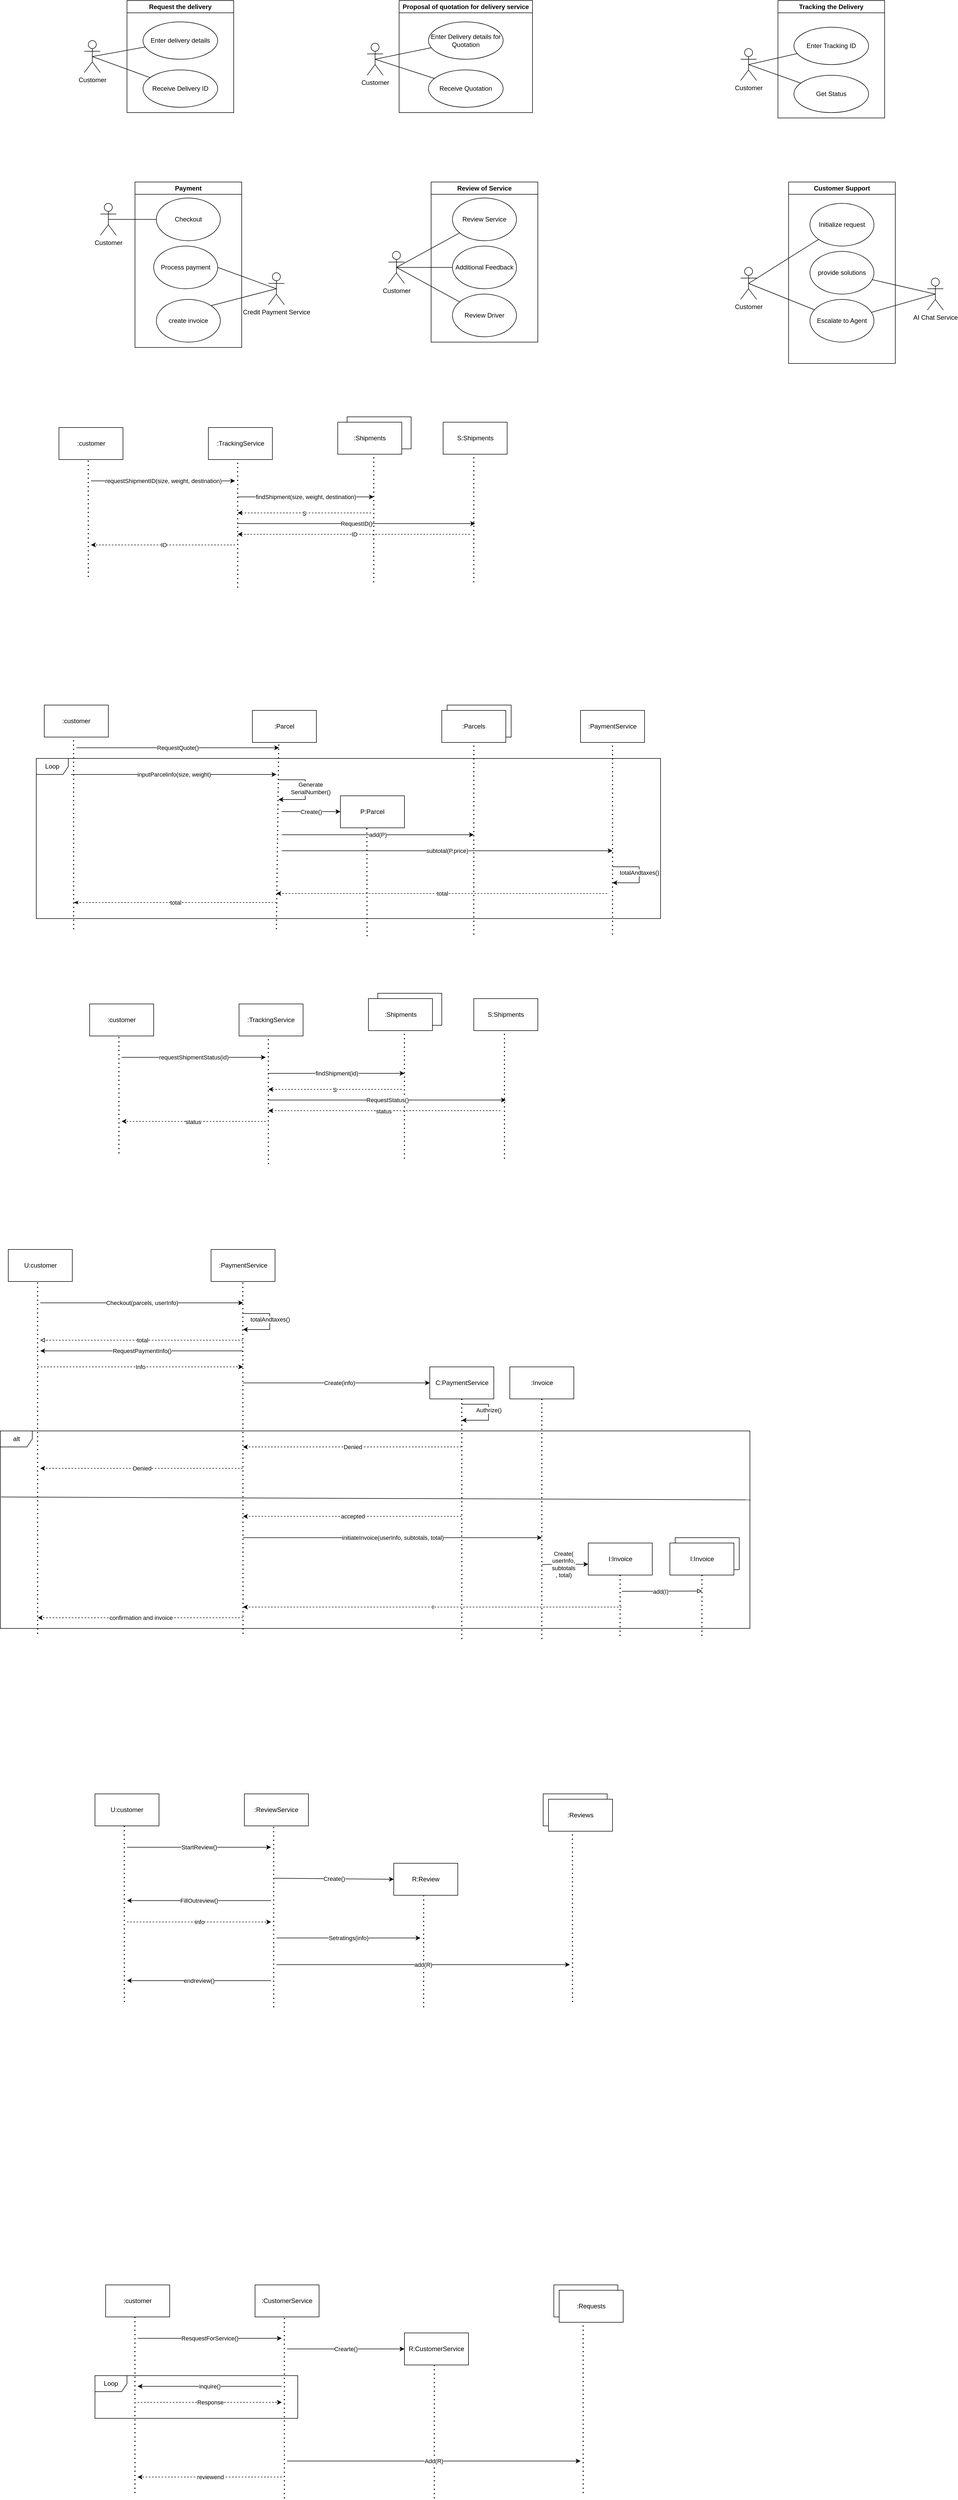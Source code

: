 <mxfile version="24.8.0">
  <diagram name="Page-1" id="E9uBEYS8e_-sD6PRWr0S">
    <mxGraphModel dx="1500" dy="746" grid="1" gridSize="10" guides="1" tooltips="1" connect="1" arrows="1" fold="1" page="0" pageScale="1" pageWidth="1400" pageHeight="1000" math="0" shadow="0">
      <root>
        <mxCell id="0" />
        <mxCell id="1" parent="0" />
        <mxCell id="RrWazH4yD2ocSMV3lxz0-13" value="Request the delivery" style="swimlane;whiteSpace=wrap;html=1;" parent="1" vertex="1">
          <mxGeometry x="240" y="120" width="200" height="210" as="geometry" />
        </mxCell>
        <mxCell id="RrWazH4yD2ocSMV3lxz0-6" value="Enter delivery details" style="ellipse;whiteSpace=wrap;html=1;" parent="RrWazH4yD2ocSMV3lxz0-13" vertex="1">
          <mxGeometry x="30" y="40" width="140" height="70" as="geometry" />
        </mxCell>
        <mxCell id="RrWazH4yD2ocSMV3lxz0-7" value="Receive Delivery ID" style="ellipse;whiteSpace=wrap;html=1;" parent="RrWazH4yD2ocSMV3lxz0-13" vertex="1">
          <mxGeometry x="30" y="130" width="140" height="70" as="geometry" />
        </mxCell>
        <mxCell id="tm-aANwUoJgB9_Mllnvm-1" style="rounded=0;orthogonalLoop=1;jettySize=auto;html=1;exitX=0.5;exitY=0.5;exitDx=0;exitDy=0;exitPerimeter=0;endArrow=none;endFill=0;" parent="1" source="RrWazH4yD2ocSMV3lxz0-14" target="RrWazH4yD2ocSMV3lxz0-6" edge="1">
          <mxGeometry relative="1" as="geometry" />
        </mxCell>
        <mxCell id="tm-aANwUoJgB9_Mllnvm-2" style="rounded=0;orthogonalLoop=1;jettySize=auto;html=1;exitX=0.5;exitY=0.5;exitDx=0;exitDy=0;exitPerimeter=0;endArrow=none;endFill=0;" parent="1" source="RrWazH4yD2ocSMV3lxz0-14" target="RrWazH4yD2ocSMV3lxz0-7" edge="1">
          <mxGeometry relative="1" as="geometry" />
        </mxCell>
        <mxCell id="RrWazH4yD2ocSMV3lxz0-14" value="Customer" style="shape=umlActor;verticalLabelPosition=bottom;verticalAlign=top;html=1;outlineConnect=0;" parent="1" vertex="1">
          <mxGeometry x="160" y="195" width="30" height="60" as="geometry" />
        </mxCell>
        <mxCell id="ajyNIhzUGbpYRZz88VfT-1" value="Proposal of quotation for delivery service" style="swimlane;whiteSpace=wrap;html=1;" parent="1" vertex="1">
          <mxGeometry x="750" y="120" width="250" height="210" as="geometry" />
        </mxCell>
        <mxCell id="ajyNIhzUGbpYRZz88VfT-2" value="Enter Delivery details for Quotation" style="ellipse;whiteSpace=wrap;html=1;" parent="ajyNIhzUGbpYRZz88VfT-1" vertex="1">
          <mxGeometry x="55" y="40" width="140" height="70" as="geometry" />
        </mxCell>
        <mxCell id="ajyNIhzUGbpYRZz88VfT-3" value="Receive Quotation" style="ellipse;whiteSpace=wrap;html=1;" parent="ajyNIhzUGbpYRZz88VfT-1" vertex="1">
          <mxGeometry x="55" y="130" width="140" height="70" as="geometry" />
        </mxCell>
        <mxCell id="tm-aANwUoJgB9_Mllnvm-3" style="edgeStyle=none;rounded=0;orthogonalLoop=1;jettySize=auto;html=1;exitX=0.5;exitY=0.5;exitDx=0;exitDy=0;exitPerimeter=0;endArrow=none;endFill=0;" parent="1" source="ajyNIhzUGbpYRZz88VfT-5" target="ajyNIhzUGbpYRZz88VfT-2" edge="1">
          <mxGeometry relative="1" as="geometry" />
        </mxCell>
        <mxCell id="tm-aANwUoJgB9_Mllnvm-4" style="edgeStyle=none;rounded=0;orthogonalLoop=1;jettySize=auto;html=1;exitX=0.5;exitY=0.5;exitDx=0;exitDy=0;exitPerimeter=0;endArrow=none;endFill=0;" parent="1" source="ajyNIhzUGbpYRZz88VfT-5" target="ajyNIhzUGbpYRZz88VfT-3" edge="1">
          <mxGeometry relative="1" as="geometry" />
        </mxCell>
        <mxCell id="ajyNIhzUGbpYRZz88VfT-5" value="Customer" style="shape=umlActor;verticalLabelPosition=bottom;verticalAlign=top;html=1;outlineConnect=0;" parent="1" vertex="1">
          <mxGeometry x="690" y="200" width="30" height="60" as="geometry" />
        </mxCell>
        <mxCell id="ajyNIhzUGbpYRZz88VfT-19" value="Tracking the Delivery" style="swimlane;whiteSpace=wrap;html=1;" parent="1" vertex="1">
          <mxGeometry x="1460" y="120" width="200" height="220" as="geometry" />
        </mxCell>
        <mxCell id="ajyNIhzUGbpYRZz88VfT-20" value="Enter Tracking ID" style="ellipse;whiteSpace=wrap;html=1;" parent="ajyNIhzUGbpYRZz88VfT-19" vertex="1">
          <mxGeometry x="30" y="50" width="140" height="70" as="geometry" />
        </mxCell>
        <mxCell id="ajyNIhzUGbpYRZz88VfT-21" value="Get Status" style="ellipse;whiteSpace=wrap;html=1;" parent="ajyNIhzUGbpYRZz88VfT-19" vertex="1">
          <mxGeometry x="30" y="140" width="140" height="70" as="geometry" />
        </mxCell>
        <mxCell id="tm-aANwUoJgB9_Mllnvm-5" style="edgeStyle=none;rounded=0;orthogonalLoop=1;jettySize=auto;html=1;exitX=0.5;exitY=0.5;exitDx=0;exitDy=0;exitPerimeter=0;endArrow=none;endFill=0;" parent="1" source="ajyNIhzUGbpYRZz88VfT-25" target="ajyNIhzUGbpYRZz88VfT-20" edge="1">
          <mxGeometry relative="1" as="geometry" />
        </mxCell>
        <mxCell id="tm-aANwUoJgB9_Mllnvm-6" style="edgeStyle=none;rounded=0;orthogonalLoop=1;jettySize=auto;html=1;exitX=0.5;exitY=0.5;exitDx=0;exitDy=0;exitPerimeter=0;endArrow=none;endFill=0;" parent="1" source="ajyNIhzUGbpYRZz88VfT-25" target="ajyNIhzUGbpYRZz88VfT-21" edge="1">
          <mxGeometry relative="1" as="geometry" />
        </mxCell>
        <mxCell id="ajyNIhzUGbpYRZz88VfT-25" value="Customer" style="shape=umlActor;verticalLabelPosition=bottom;verticalAlign=top;html=1;outlineConnect=0;" parent="1" vertex="1">
          <mxGeometry x="1390" y="210" width="30" height="60" as="geometry" />
        </mxCell>
        <mxCell id="fZCNqDVNTXnF4iTmZyPd-1" style="rounded=0;orthogonalLoop=1;jettySize=auto;html=1;exitX=0.5;exitY=0.5;exitDx=0;exitDy=0;exitPerimeter=0;endArrow=none;endFill=0;" parent="1" source="fZCNqDVNTXnF4iTmZyPd-4" target="fZCNqDVNTXnF4iTmZyPd-5" edge="1">
          <mxGeometry relative="1" as="geometry" />
        </mxCell>
        <mxCell id="fZCNqDVNTXnF4iTmZyPd-2" style="edgeStyle=none;rounded=0;orthogonalLoop=1;jettySize=auto;html=1;exitX=0.5;exitY=0.5;exitDx=0;exitDy=0;exitPerimeter=0;endArrow=none;endFill=0;entryX=1;entryY=0;entryDx=0;entryDy=0;" parent="1" source="fZCNqDVNTXnF4iTmZyPd-8" target="fZCNqDVNTXnF4iTmZyPd-6" edge="1">
          <mxGeometry relative="1" as="geometry" />
        </mxCell>
        <mxCell id="fZCNqDVNTXnF4iTmZyPd-3" style="edgeStyle=none;rounded=0;orthogonalLoop=1;jettySize=auto;html=1;exitX=0.5;exitY=0.5;exitDx=0;exitDy=0;exitPerimeter=0;endArrow=none;endFill=0;entryX=1;entryY=0.5;entryDx=0;entryDy=0;" parent="1" source="fZCNqDVNTXnF4iTmZyPd-8" target="fZCNqDVNTXnF4iTmZyPd-9" edge="1">
          <mxGeometry relative="1" as="geometry" />
        </mxCell>
        <mxCell id="fZCNqDVNTXnF4iTmZyPd-4" value="Customer" style="shape=umlActor;verticalLabelPosition=bottom;verticalAlign=top;html=1;" parent="1" vertex="1">
          <mxGeometry x="190" y="500" width="30" height="60" as="geometry" />
        </mxCell>
        <mxCell id="fZCNqDVNTXnF4iTmZyPd-6" value="create invoice" style="ellipse;whiteSpace=wrap;html=1;" parent="1" vertex="1">
          <mxGeometry x="295" y="680" width="120" height="80" as="geometry" />
        </mxCell>
        <mxCell id="fZCNqDVNTXnF4iTmZyPd-8" value="Credit Payment Service" style="shape=umlActor;verticalLabelPosition=bottom;verticalAlign=top;html=1;" parent="1" vertex="1">
          <mxGeometry x="505" y="630" width="30" height="60" as="geometry" />
        </mxCell>
        <mxCell id="fZCNqDVNTXnF4iTmZyPd-10" value="Payment" style="swimlane;whiteSpace=wrap;html=1;" parent="1" vertex="1">
          <mxGeometry x="255" y="460" width="200" height="310" as="geometry" />
        </mxCell>
        <mxCell id="fZCNqDVNTXnF4iTmZyPd-5" value="Checkout" style="ellipse;whiteSpace=wrap;html=1;" parent="fZCNqDVNTXnF4iTmZyPd-10" vertex="1">
          <mxGeometry x="40" y="30" width="120" height="80" as="geometry" />
        </mxCell>
        <mxCell id="fZCNqDVNTXnF4iTmZyPd-9" value="Process payment" style="ellipse;whiteSpace=wrap;html=1;" parent="fZCNqDVNTXnF4iTmZyPd-10" vertex="1">
          <mxGeometry x="35" y="120" width="120" height="80" as="geometry" />
        </mxCell>
        <mxCell id="fZCNqDVNTXnF4iTmZyPd-11" style="edgeStyle=none;rounded=0;orthogonalLoop=1;jettySize=auto;html=1;exitX=0.5;exitY=0.5;exitDx=0;exitDy=0;exitPerimeter=0;endArrow=none;endFill=0;" parent="1" source="fZCNqDVNTXnF4iTmZyPd-15" target="fZCNqDVNTXnF4iTmZyPd-16" edge="1">
          <mxGeometry relative="1" as="geometry" />
        </mxCell>
        <mxCell id="fZCNqDVNTXnF4iTmZyPd-12" style="edgeStyle=none;rounded=0;orthogonalLoop=1;jettySize=auto;html=1;exitX=0.5;exitY=0.5;exitDx=0;exitDy=0;exitPerimeter=0;endArrow=none;endFill=0;" parent="1" source="fZCNqDVNTXnF4iTmZyPd-15" target="fZCNqDVNTXnF4iTmZyPd-17" edge="1">
          <mxGeometry relative="1" as="geometry" />
        </mxCell>
        <mxCell id="fZCNqDVNTXnF4iTmZyPd-13" style="edgeStyle=none;rounded=0;orthogonalLoop=1;jettySize=auto;html=1;exitX=0.5;exitY=0.5;exitDx=0;exitDy=0;exitPerimeter=0;endArrow=none;endFill=0;" parent="1" source="fZCNqDVNTXnF4iTmZyPd-15" target="fZCNqDVNTXnF4iTmZyPd-18" edge="1">
          <mxGeometry relative="1" as="geometry" />
        </mxCell>
        <mxCell id="fZCNqDVNTXnF4iTmZyPd-15" value="Customer" style="shape=umlActor;verticalLabelPosition=bottom;verticalAlign=top;html=1;" parent="1" vertex="1">
          <mxGeometry x="730" y="590" width="30" height="60" as="geometry" />
        </mxCell>
        <mxCell id="fZCNqDVNTXnF4iTmZyPd-16" value="Review Service" style="ellipse;whiteSpace=wrap;html=1;" parent="1" vertex="1">
          <mxGeometry x="850" y="490" width="120" height="80" as="geometry" />
        </mxCell>
        <mxCell id="fZCNqDVNTXnF4iTmZyPd-17" value="Additional Feedback" style="ellipse;whiteSpace=wrap;html=1;" parent="1" vertex="1">
          <mxGeometry x="850" y="580" width="120" height="80" as="geometry" />
        </mxCell>
        <mxCell id="fZCNqDVNTXnF4iTmZyPd-18" value="Review Driver" style="ellipse;whiteSpace=wrap;html=1;" parent="1" vertex="1">
          <mxGeometry x="850" y="670" width="120" height="80" as="geometry" />
        </mxCell>
        <mxCell id="fZCNqDVNTXnF4iTmZyPd-20" value="Review of Service" style="swimlane;whiteSpace=wrap;html=1;" parent="1" vertex="1">
          <mxGeometry x="810" y="460" width="200" height="300" as="geometry" />
        </mxCell>
        <mxCell id="tm-aANwUoJgB9_Mllnvm-8" style="edgeStyle=none;rounded=0;orthogonalLoop=1;jettySize=auto;html=1;exitX=0.5;exitY=0.5;exitDx=0;exitDy=0;exitPerimeter=0;endArrow=none;endFill=0;" parent="1" source="fZCNqDVNTXnF4iTmZyPd-26" target="fZCNqDVNTXnF4iTmZyPd-27" edge="1">
          <mxGeometry relative="1" as="geometry" />
        </mxCell>
        <mxCell id="tm-aANwUoJgB9_Mllnvm-9" style="edgeStyle=none;rounded=0;orthogonalLoop=1;jettySize=auto;html=1;exitX=0.5;exitY=0.5;exitDx=0;exitDy=0;exitPerimeter=0;endArrow=none;endFill=0;" parent="1" source="fZCNqDVNTXnF4iTmZyPd-26" target="fZCNqDVNTXnF4iTmZyPd-29" edge="1">
          <mxGeometry relative="1" as="geometry" />
        </mxCell>
        <mxCell id="fZCNqDVNTXnF4iTmZyPd-26" value="Customer" style="shape=umlActor;verticalLabelPosition=bottom;verticalAlign=top;html=1;outlineConnect=0;" parent="1" vertex="1">
          <mxGeometry x="1390" y="620" width="30" height="60" as="geometry" />
        </mxCell>
        <mxCell id="fZCNqDVNTXnF4iTmZyPd-27" value="Initialize request" style="ellipse;whiteSpace=wrap;html=1;" parent="1" vertex="1">
          <mxGeometry x="1520" y="500" width="120" height="80" as="geometry" />
        </mxCell>
        <mxCell id="fZCNqDVNTXnF4iTmZyPd-28" value="provide solutions" style="ellipse;whiteSpace=wrap;html=1;" parent="1" vertex="1">
          <mxGeometry x="1520" y="590" width="120" height="80" as="geometry" />
        </mxCell>
        <mxCell id="fZCNqDVNTXnF4iTmZyPd-29" value="Escalate to Agent" style="ellipse;whiteSpace=wrap;html=1;" parent="1" vertex="1">
          <mxGeometry x="1520" y="680" width="120" height="80" as="geometry" />
        </mxCell>
        <mxCell id="fZCNqDVNTXnF4iTmZyPd-31" style="edgeStyle=none;rounded=0;orthogonalLoop=1;jettySize=auto;html=1;exitX=0.5;exitY=0.5;exitDx=0;exitDy=0;exitPerimeter=0;endArrow=none;endFill=0;" parent="1" source="fZCNqDVNTXnF4iTmZyPd-38" target="fZCNqDVNTXnF4iTmZyPd-28" edge="1">
          <mxGeometry relative="1" as="geometry" />
        </mxCell>
        <mxCell id="fZCNqDVNTXnF4iTmZyPd-32" style="edgeStyle=none;rounded=0;orthogonalLoop=1;jettySize=auto;html=1;exitX=0.5;exitY=0.5;exitDx=0;exitDy=0;exitPerimeter=0;endArrow=none;endFill=0;" parent="1" source="fZCNqDVNTXnF4iTmZyPd-38" target="fZCNqDVNTXnF4iTmZyPd-29" edge="1">
          <mxGeometry relative="1" as="geometry" />
        </mxCell>
        <mxCell id="fZCNqDVNTXnF4iTmZyPd-38" value="AI Chat Service" style="shape=umlActor;verticalLabelPosition=bottom;verticalAlign=top;html=1;outlineConnect=0;" parent="1" vertex="1">
          <mxGeometry x="1740" y="640" width="30" height="60" as="geometry" />
        </mxCell>
        <mxCell id="fZCNqDVNTXnF4iTmZyPd-39" value="Customer Support" style="swimlane;whiteSpace=wrap;html=1;" parent="1" vertex="1">
          <mxGeometry x="1480" y="460" width="200" height="340" as="geometry" />
        </mxCell>
        <mxCell id="O8JqFoltoii5ev2Zksoc-31" value="" style="endArrow=none;dashed=1;html=1;dashPattern=1 3;strokeWidth=2;rounded=0;" parent="1" edge="1">
          <mxGeometry width="50" height="50" relative="1" as="geometry">
            <mxPoint x="255" y="4790" as="sourcePoint" />
            <mxPoint x="254.9" y="4460" as="targetPoint" />
          </mxGeometry>
        </mxCell>
        <mxCell id="O8JqFoltoii5ev2Zksoc-32" value=":customer" style="rounded=0;whiteSpace=wrap;html=1;" parent="1" vertex="1">
          <mxGeometry x="200" y="4400" width="120" height="60" as="geometry" />
        </mxCell>
        <mxCell id="O8JqFoltoii5ev2Zksoc-33" value="" style="endArrow=none;dashed=1;html=1;dashPattern=1 3;strokeWidth=2;rounded=0;" parent="1" edge="1">
          <mxGeometry width="50" height="50" relative="1" as="geometry">
            <mxPoint x="535" y="4800" as="sourcePoint" />
            <mxPoint x="534.9" y="4460" as="targetPoint" />
          </mxGeometry>
        </mxCell>
        <mxCell id="O8JqFoltoii5ev2Zksoc-34" value=":CustomerService" style="rounded=0;whiteSpace=wrap;html=1;" parent="1" vertex="1">
          <mxGeometry x="480" y="4400" width="120" height="60" as="geometry" />
        </mxCell>
        <mxCell id="O8JqFoltoii5ev2Zksoc-35" value="" style="endArrow=none;dashed=1;html=1;dashPattern=1 3;strokeWidth=2;rounded=0;entryX=0.467;entryY=1.015;entryDx=0;entryDy=0;entryPerimeter=0;" parent="1" target="O8JqFoltoii5ev2Zksoc-36" edge="1">
          <mxGeometry width="50" height="50" relative="1" as="geometry">
            <mxPoint x="816" y="4800" as="sourcePoint" />
            <mxPoint x="814.9" y="4460" as="targetPoint" />
          </mxGeometry>
        </mxCell>
        <mxCell id="O8JqFoltoii5ev2Zksoc-36" value="R:CustomerService" style="rounded=0;whiteSpace=wrap;html=1;" parent="1" vertex="1">
          <mxGeometry x="760" y="4490" width="120" height="60" as="geometry" />
        </mxCell>
        <mxCell id="O8JqFoltoii5ev2Zksoc-37" value="" style="endArrow=none;dashed=1;html=1;dashPattern=1 3;strokeWidth=2;rounded=0;" parent="1" edge="1">
          <mxGeometry width="50" height="50" relative="1" as="geometry">
            <mxPoint x="1095" y="4790" as="sourcePoint" />
            <mxPoint x="1094.9" y="4460" as="targetPoint" />
          </mxGeometry>
        </mxCell>
        <mxCell id="O8JqFoltoii5ev2Zksoc-38" value=":Review" style="rounded=0;whiteSpace=wrap;html=1;" parent="1" vertex="1">
          <mxGeometry x="1040" y="4400" width="120" height="60" as="geometry" />
        </mxCell>
        <mxCell id="O8JqFoltoii5ev2Zksoc-39" value=":Requests" style="rounded=0;whiteSpace=wrap;html=1;" parent="1" vertex="1">
          <mxGeometry x="1050" y="4410" width="120" height="60" as="geometry" />
        </mxCell>
        <mxCell id="O8JqFoltoii5ev2Zksoc-40" value="" style="endArrow=classic;html=1;rounded=0;" parent="1" edge="1">
          <mxGeometry relative="1" as="geometry">
            <mxPoint x="260" y="4500" as="sourcePoint" />
            <mxPoint x="530" y="4500" as="targetPoint" />
          </mxGeometry>
        </mxCell>
        <mxCell id="O8JqFoltoii5ev2Zksoc-41" value="&lt;div&gt;ResquestForService()&lt;/div&gt;" style="edgeLabel;resizable=0;html=1;;align=center;verticalAlign=middle;" parent="O8JqFoltoii5ev2Zksoc-40" connectable="0" vertex="1">
          <mxGeometry relative="1" as="geometry">
            <mxPoint as="offset" />
          </mxGeometry>
        </mxCell>
        <mxCell id="O8JqFoltoii5ev2Zksoc-42" value="" style="endArrow=classic;html=1;rounded=0;" parent="1" edge="1">
          <mxGeometry relative="1" as="geometry">
            <mxPoint x="530" y="4590" as="sourcePoint" />
            <mxPoint x="260" y="4590" as="targetPoint" />
          </mxGeometry>
        </mxCell>
        <mxCell id="O8JqFoltoii5ev2Zksoc-43" value="inquire()" style="edgeLabel;resizable=0;html=1;;align=center;verticalAlign=middle;" parent="O8JqFoltoii5ev2Zksoc-42" connectable="0" vertex="1">
          <mxGeometry relative="1" as="geometry">
            <mxPoint as="offset" />
          </mxGeometry>
        </mxCell>
        <mxCell id="O8JqFoltoii5ev2Zksoc-44" value="" style="endArrow=classic;html=1;rounded=0;dashed=1;" parent="1" edge="1">
          <mxGeometry relative="1" as="geometry">
            <mxPoint x="260" y="4620" as="sourcePoint" />
            <mxPoint x="530" y="4620" as="targetPoint" />
          </mxGeometry>
        </mxCell>
        <mxCell id="O8JqFoltoii5ev2Zksoc-45" value="Response" style="edgeLabel;resizable=0;html=1;;align=center;verticalAlign=middle;" parent="O8JqFoltoii5ev2Zksoc-44" connectable="0" vertex="1">
          <mxGeometry relative="1" as="geometry">
            <mxPoint x="1" as="offset" />
          </mxGeometry>
        </mxCell>
        <mxCell id="O8JqFoltoii5ev2Zksoc-46" value="Loop" style="shape=umlFrame;whiteSpace=wrap;html=1;pointerEvents=0;" parent="1" vertex="1">
          <mxGeometry x="180" y="4570" width="380" height="80" as="geometry" />
        </mxCell>
        <mxCell id="O8JqFoltoii5ev2Zksoc-47" value="" style="endArrow=classic;html=1;rounded=0;" parent="1" edge="1">
          <mxGeometry relative="1" as="geometry">
            <mxPoint x="540" y="4520" as="sourcePoint" />
            <mxPoint x="760" y="4520" as="targetPoint" />
          </mxGeometry>
        </mxCell>
        <mxCell id="O8JqFoltoii5ev2Zksoc-48" value="Crearte()" style="edgeLabel;resizable=0;html=1;;align=center;verticalAlign=middle;" parent="O8JqFoltoii5ev2Zksoc-47" connectable="0" vertex="1">
          <mxGeometry relative="1" as="geometry">
            <mxPoint as="offset" />
          </mxGeometry>
        </mxCell>
        <mxCell id="O8JqFoltoii5ev2Zksoc-49" value="" style="endArrow=classic;html=1;rounded=0;" parent="1" edge="1">
          <mxGeometry relative="1" as="geometry">
            <mxPoint x="540" y="4730" as="sourcePoint" />
            <mxPoint x="1090" y="4730" as="targetPoint" />
          </mxGeometry>
        </mxCell>
        <mxCell id="O8JqFoltoii5ev2Zksoc-50" value="Add(R)" style="edgeLabel;resizable=0;html=1;;align=center;verticalAlign=middle;" parent="O8JqFoltoii5ev2Zksoc-49" connectable="0" vertex="1">
          <mxGeometry relative="1" as="geometry">
            <mxPoint as="offset" />
          </mxGeometry>
        </mxCell>
        <mxCell id="O8JqFoltoii5ev2Zksoc-51" value="" style="endArrow=classic;html=1;rounded=0;dashed=1;" parent="1" edge="1">
          <mxGeometry relative="1" as="geometry">
            <mxPoint x="530" y="4760" as="sourcePoint" />
            <mxPoint x="260" y="4760" as="targetPoint" />
          </mxGeometry>
        </mxCell>
        <mxCell id="O8JqFoltoii5ev2Zksoc-52" value="reviewend" style="edgeLabel;resizable=0;html=1;;align=center;verticalAlign=middle;" parent="O8JqFoltoii5ev2Zksoc-51" connectable="0" vertex="1">
          <mxGeometry relative="1" as="geometry">
            <mxPoint x="1" as="offset" />
          </mxGeometry>
        </mxCell>
        <mxCell id="8ZHjPrO8cjTIPRrQu_vb-33" value="" style="group" vertex="1" connectable="0" parent="1">
          <mxGeometry x="112.5" y="900" width="857.5" height="320" as="geometry" />
        </mxCell>
        <mxCell id="8ZHjPrO8cjTIPRrQu_vb-1" value="" style="endArrow=none;dashed=1;html=1;dashPattern=1 3;strokeWidth=2;rounded=0;" edge="1" parent="8ZHjPrO8cjTIPRrQu_vb-33">
          <mxGeometry width="50" height="50" relative="1" as="geometry">
            <mxPoint x="55" y="300" as="sourcePoint" />
            <mxPoint x="54.9" y="80" as="targetPoint" />
          </mxGeometry>
        </mxCell>
        <mxCell id="8ZHjPrO8cjTIPRrQu_vb-2" value=":customer" style="rounded=0;whiteSpace=wrap;html=1;" vertex="1" parent="8ZHjPrO8cjTIPRrQu_vb-33">
          <mxGeometry y="20" width="120" height="60" as="geometry" />
        </mxCell>
        <mxCell id="8ZHjPrO8cjTIPRrQu_vb-3" value="" style="endArrow=none;dashed=1;html=1;dashPattern=1 3;strokeWidth=2;rounded=0;" edge="1" parent="8ZHjPrO8cjTIPRrQu_vb-33">
          <mxGeometry width="50" height="50" relative="1" as="geometry">
            <mxPoint x="335" y="320" as="sourcePoint" />
            <mxPoint x="334.9" y="80" as="targetPoint" />
          </mxGeometry>
        </mxCell>
        <mxCell id="8ZHjPrO8cjTIPRrQu_vb-4" value=":TrackingService" style="rounded=0;whiteSpace=wrap;html=1;" vertex="1" parent="8ZHjPrO8cjTIPRrQu_vb-33">
          <mxGeometry x="280" y="20" width="120" height="60" as="geometry" />
        </mxCell>
        <mxCell id="8ZHjPrO8cjTIPRrQu_vb-5" value="" style="endArrow=none;dashed=1;html=1;dashPattern=1 3;strokeWidth=2;rounded=0;" edge="1" parent="8ZHjPrO8cjTIPRrQu_vb-33">
          <mxGeometry width="50" height="50" relative="1" as="geometry">
            <mxPoint x="590" y="310" as="sourcePoint" />
            <mxPoint x="590" y="60" as="targetPoint" />
          </mxGeometry>
        </mxCell>
        <mxCell id="8ZHjPrO8cjTIPRrQu_vb-6" value="" style="endArrow=classic;html=1;rounded=0;" edge="1" parent="8ZHjPrO8cjTIPRrQu_vb-33">
          <mxGeometry relative="1" as="geometry">
            <mxPoint x="60" y="120" as="sourcePoint" />
            <mxPoint x="330" y="120" as="targetPoint" />
          </mxGeometry>
        </mxCell>
        <mxCell id="8ZHjPrO8cjTIPRrQu_vb-7" value="requestShipmentID(size, weight, destination)" style="edgeLabel;resizable=0;html=1;;align=center;verticalAlign=middle;" connectable="0" vertex="1" parent="8ZHjPrO8cjTIPRrQu_vb-6">
          <mxGeometry relative="1" as="geometry">
            <mxPoint as="offset" />
          </mxGeometry>
        </mxCell>
        <mxCell id="8ZHjPrO8cjTIPRrQu_vb-8" value="" style="group" vertex="1" connectable="0" parent="8ZHjPrO8cjTIPRrQu_vb-33">
          <mxGeometry x="522.5" width="137.5" height="70" as="geometry" />
        </mxCell>
        <mxCell id="8ZHjPrO8cjTIPRrQu_vb-9" value="" style="rounded=0;whiteSpace=wrap;html=1;" vertex="1" parent="8ZHjPrO8cjTIPRrQu_vb-8">
          <mxGeometry x="17.5" width="120" height="60" as="geometry" />
        </mxCell>
        <mxCell id="8ZHjPrO8cjTIPRrQu_vb-10" value=":Shipments" style="rounded=0;whiteSpace=wrap;html=1;" vertex="1" parent="8ZHjPrO8cjTIPRrQu_vb-8">
          <mxGeometry y="10" width="120" height="60" as="geometry" />
        </mxCell>
        <mxCell id="8ZHjPrO8cjTIPRrQu_vb-11" value="" style="endArrow=classic;html=1;rounded=0;" edge="1" parent="8ZHjPrO8cjTIPRrQu_vb-33">
          <mxGeometry relative="1" as="geometry">
            <mxPoint x="335" y="150" as="sourcePoint" />
            <mxPoint x="590" y="150" as="targetPoint" />
          </mxGeometry>
        </mxCell>
        <mxCell id="8ZHjPrO8cjTIPRrQu_vb-12" value="findShipment(size, weight, destination)" style="edgeLabel;resizable=0;html=1;;align=center;verticalAlign=middle;" connectable="0" vertex="1" parent="8ZHjPrO8cjTIPRrQu_vb-11">
          <mxGeometry relative="1" as="geometry">
            <mxPoint as="offset" />
          </mxGeometry>
        </mxCell>
        <mxCell id="8ZHjPrO8cjTIPRrQu_vb-13" value="" style="endArrow=classic;html=1;rounded=0;dashed=1;" edge="1" parent="8ZHjPrO8cjTIPRrQu_vb-33">
          <mxGeometry relative="1" as="geometry">
            <mxPoint x="330" y="240" as="sourcePoint" />
            <mxPoint x="60" y="240" as="targetPoint" />
          </mxGeometry>
        </mxCell>
        <mxCell id="8ZHjPrO8cjTIPRrQu_vb-14" value="ID" style="edgeLabel;resizable=0;html=1;;align=center;verticalAlign=middle;" connectable="0" vertex="1" parent="8ZHjPrO8cjTIPRrQu_vb-13">
          <mxGeometry relative="1" as="geometry">
            <mxPoint x="1" as="offset" />
          </mxGeometry>
        </mxCell>
        <mxCell id="8ZHjPrO8cjTIPRrQu_vb-16" value="" style="endArrow=classic;html=1;rounded=0;dashed=1;" edge="1" parent="8ZHjPrO8cjTIPRrQu_vb-33">
          <mxGeometry relative="1" as="geometry">
            <mxPoint x="585" y="180" as="sourcePoint" />
            <mxPoint x="335" y="180" as="targetPoint" />
          </mxGeometry>
        </mxCell>
        <mxCell id="8ZHjPrO8cjTIPRrQu_vb-17" value="S" style="edgeLabel;html=1;align=center;verticalAlign=middle;resizable=0;points=[];" vertex="1" connectable="0" parent="8ZHjPrO8cjTIPRrQu_vb-16">
          <mxGeometry x="0.007" y="1" relative="1" as="geometry">
            <mxPoint as="offset" />
          </mxGeometry>
        </mxCell>
        <mxCell id="8ZHjPrO8cjTIPRrQu_vb-18" value="" style="endArrow=none;dashed=1;html=1;dashPattern=1 3;strokeWidth=2;rounded=0;" edge="1" parent="8ZHjPrO8cjTIPRrQu_vb-33">
          <mxGeometry width="50" height="50" relative="1" as="geometry">
            <mxPoint x="777.5" y="310" as="sourcePoint" />
            <mxPoint x="777.5" y="60" as="targetPoint" />
          </mxGeometry>
        </mxCell>
        <mxCell id="8ZHjPrO8cjTIPRrQu_vb-19" value="" style="group" vertex="1" connectable="0" parent="8ZHjPrO8cjTIPRrQu_vb-33">
          <mxGeometry x="720" width="137.5" height="70" as="geometry" />
        </mxCell>
        <mxCell id="8ZHjPrO8cjTIPRrQu_vb-20" value="S:Shipments" style="rounded=0;whiteSpace=wrap;html=1;" vertex="1" parent="8ZHjPrO8cjTIPRrQu_vb-19">
          <mxGeometry y="10" width="120" height="60" as="geometry" />
        </mxCell>
        <mxCell id="8ZHjPrO8cjTIPRrQu_vb-21" value="" style="endArrow=classic;html=1;rounded=0;" edge="1" parent="8ZHjPrO8cjTIPRrQu_vb-33">
          <mxGeometry relative="1" as="geometry">
            <mxPoint x="335" y="200" as="sourcePoint" />
            <mxPoint x="780" y="200" as="targetPoint" />
          </mxGeometry>
        </mxCell>
        <mxCell id="8ZHjPrO8cjTIPRrQu_vb-22" value="RequestID()" style="edgeLabel;resizable=0;html=1;;align=center;verticalAlign=middle;" connectable="0" vertex="1" parent="8ZHjPrO8cjTIPRrQu_vb-21">
          <mxGeometry relative="1" as="geometry">
            <mxPoint as="offset" />
          </mxGeometry>
        </mxCell>
        <mxCell id="8ZHjPrO8cjTIPRrQu_vb-23" value="" style="endArrow=classic;html=1;rounded=0;dashed=1;" edge="1" parent="8ZHjPrO8cjTIPRrQu_vb-33">
          <mxGeometry relative="1" as="geometry">
            <mxPoint x="770" y="220" as="sourcePoint" />
            <mxPoint x="335" y="220" as="targetPoint" />
          </mxGeometry>
        </mxCell>
        <mxCell id="8ZHjPrO8cjTIPRrQu_vb-24" value="ID" style="edgeLabel;resizable=0;html=1;;align=center;verticalAlign=middle;" connectable="0" vertex="1" parent="8ZHjPrO8cjTIPRrQu_vb-23">
          <mxGeometry relative="1" as="geometry">
            <mxPoint x="1" as="offset" />
          </mxGeometry>
        </mxCell>
        <mxCell id="8ZHjPrO8cjTIPRrQu_vb-34" value="" style="group" vertex="1" connectable="0" parent="1">
          <mxGeometry x="2.5" y="2460" width="1405" height="730" as="geometry" />
        </mxCell>
        <mxCell id="o7OOsQI0i-CVaTe_SLPI-57" value="alt" style="shape=umlFrame;whiteSpace=wrap;html=1;pointerEvents=0;" parent="8ZHjPrO8cjTIPRrQu_vb-34" vertex="1">
          <mxGeometry y="340" width="1405" height="370" as="geometry" />
        </mxCell>
        <mxCell id="o7OOsQI0i-CVaTe_SLPI-4" value="" style="endArrow=none;dashed=1;html=1;dashPattern=1 3;strokeWidth=2;rounded=0;" parent="8ZHjPrO8cjTIPRrQu_vb-34" edge="1">
          <mxGeometry width="50" height="50" relative="1" as="geometry">
            <mxPoint x="70" y="720" as="sourcePoint" />
            <mxPoint x="69.9" y="60" as="targetPoint" />
          </mxGeometry>
        </mxCell>
        <mxCell id="o7OOsQI0i-CVaTe_SLPI-9" value=":PaymentService" style="rounded=0;whiteSpace=wrap;html=1;" parent="8ZHjPrO8cjTIPRrQu_vb-34" vertex="1">
          <mxGeometry x="395" width="120" height="60" as="geometry" />
        </mxCell>
        <mxCell id="o7OOsQI0i-CVaTe_SLPI-10" value="" style="endArrow=none;dashed=1;html=1;dashPattern=1 3;strokeWidth=2;rounded=0;" parent="8ZHjPrO8cjTIPRrQu_vb-34" edge="1">
          <mxGeometry width="50" height="50" relative="1" as="geometry">
            <mxPoint x="455" y="720" as="sourcePoint" />
            <mxPoint x="454.57" y="60" as="targetPoint" />
          </mxGeometry>
        </mxCell>
        <mxCell id="o7OOsQI0i-CVaTe_SLPI-11" value="C:PaymentService" style="rounded=0;whiteSpace=wrap;html=1;" parent="8ZHjPrO8cjTIPRrQu_vb-34" vertex="1">
          <mxGeometry x="805" y="220" width="120" height="60" as="geometry" />
        </mxCell>
        <mxCell id="o7OOsQI0i-CVaTe_SLPI-12" value="" style="endArrow=none;dashed=1;html=1;dashPattern=1 3;strokeWidth=2;rounded=0;entryX=0.5;entryY=1;entryDx=0;entryDy=0;" parent="8ZHjPrO8cjTIPRrQu_vb-34" target="o7OOsQI0i-CVaTe_SLPI-11" edge="1">
          <mxGeometry width="50" height="50" relative="1" as="geometry">
            <mxPoint x="865" y="730" as="sourcePoint" />
            <mxPoint x="864.7" y="260" as="targetPoint" />
          </mxGeometry>
        </mxCell>
        <mxCell id="o7OOsQI0i-CVaTe_SLPI-13" value=":Invoice" style="rounded=0;whiteSpace=wrap;html=1;" parent="8ZHjPrO8cjTIPRrQu_vb-34" vertex="1">
          <mxGeometry x="955" y="220" width="120" height="60" as="geometry" />
        </mxCell>
        <mxCell id="o7OOsQI0i-CVaTe_SLPI-14" value="" style="endArrow=none;dashed=1;html=1;dashPattern=1 3;strokeWidth=2;rounded=0;entryX=0.5;entryY=1;entryDx=0;entryDy=0;" parent="8ZHjPrO8cjTIPRrQu_vb-34" target="o7OOsQI0i-CVaTe_SLPI-13" edge="1">
          <mxGeometry width="50" height="50" relative="1" as="geometry">
            <mxPoint x="1015" y="730" as="sourcePoint" />
            <mxPoint x="1015" y="290" as="targetPoint" />
          </mxGeometry>
        </mxCell>
        <mxCell id="o7OOsQI0i-CVaTe_SLPI-15" value="I:Invoice" style="rounded=0;whiteSpace=wrap;html=1;" parent="8ZHjPrO8cjTIPRrQu_vb-34" vertex="1">
          <mxGeometry x="1102" y="550" width="120" height="60" as="geometry" />
        </mxCell>
        <mxCell id="o7OOsQI0i-CVaTe_SLPI-16" value="" style="endArrow=none;dashed=1;html=1;dashPattern=1 3;strokeWidth=2;rounded=0;" parent="8ZHjPrO8cjTIPRrQu_vb-34" edge="1">
          <mxGeometry width="50" height="50" relative="1" as="geometry">
            <mxPoint x="1161.75" y="610" as="sourcePoint" />
            <mxPoint x="1161.66" y="730" as="targetPoint" />
          </mxGeometry>
        </mxCell>
        <mxCell id="o7OOsQI0i-CVaTe_SLPI-25" value="" style="endArrow=classic;html=1;rounded=0;" parent="8ZHjPrO8cjTIPRrQu_vb-34" edge="1">
          <mxGeometry relative="1" as="geometry">
            <mxPoint x="75" y="100" as="sourcePoint" />
            <mxPoint x="455" y="100" as="targetPoint" />
          </mxGeometry>
        </mxCell>
        <mxCell id="o7OOsQI0i-CVaTe_SLPI-26" value="Checkout(parcels, userInfo)" style="edgeLabel;resizable=0;html=1;;align=center;verticalAlign=middle;" parent="o7OOsQI0i-CVaTe_SLPI-25" connectable="0" vertex="1">
          <mxGeometry relative="1" as="geometry">
            <mxPoint as="offset" />
          </mxGeometry>
        </mxCell>
        <mxCell id="o7OOsQI0i-CVaTe_SLPI-30" value="" style="endArrow=classic;html=1;rounded=0;entryX=0;entryY=0.5;entryDx=0;entryDy=0;" parent="8ZHjPrO8cjTIPRrQu_vb-34" target="o7OOsQI0i-CVaTe_SLPI-11" edge="1">
          <mxGeometry relative="1" as="geometry">
            <mxPoint x="455" y="250" as="sourcePoint" />
            <mxPoint x="625" y="180" as="targetPoint" />
          </mxGeometry>
        </mxCell>
        <mxCell id="o7OOsQI0i-CVaTe_SLPI-31" value="Create(info)" style="edgeLabel;resizable=0;html=1;;align=center;verticalAlign=middle;" parent="o7OOsQI0i-CVaTe_SLPI-30" connectable="0" vertex="1">
          <mxGeometry relative="1" as="geometry">
            <mxPoint x="5" as="offset" />
          </mxGeometry>
        </mxCell>
        <mxCell id="o7OOsQI0i-CVaTe_SLPI-37" value="" style="endArrow=classic;html=1;rounded=0;" parent="8ZHjPrO8cjTIPRrQu_vb-34" edge="1">
          <mxGeometry relative="1" as="geometry">
            <mxPoint x="455" y="190" as="sourcePoint" />
            <mxPoint x="75" y="190" as="targetPoint" />
          </mxGeometry>
        </mxCell>
        <mxCell id="o7OOsQI0i-CVaTe_SLPI-38" value="RequestPaymentInfo()" style="edgeLabel;resizable=0;html=1;;align=center;verticalAlign=middle;" parent="o7OOsQI0i-CVaTe_SLPI-37" connectable="0" vertex="1">
          <mxGeometry relative="1" as="geometry" />
        </mxCell>
        <mxCell id="o7OOsQI0i-CVaTe_SLPI-48" value="" style="endArrow=classic;html=1;rounded=0;dashed=1;" parent="8ZHjPrO8cjTIPRrQu_vb-34" edge="1">
          <mxGeometry relative="1" as="geometry">
            <mxPoint x="70" y="220" as="sourcePoint" />
            <mxPoint x="455" y="220" as="targetPoint" />
          </mxGeometry>
        </mxCell>
        <mxCell id="o7OOsQI0i-CVaTe_SLPI-49" value="Info" style="edgeLabel;resizable=0;html=1;;align=center;verticalAlign=middle;" parent="o7OOsQI0i-CVaTe_SLPI-48" connectable="0" vertex="1">
          <mxGeometry relative="1" as="geometry">
            <mxPoint as="offset" />
          </mxGeometry>
        </mxCell>
        <mxCell id="o7OOsQI0i-CVaTe_SLPI-50" value="" style="endArrow=classic;html=1;rounded=0;" parent="8ZHjPrO8cjTIPRrQu_vb-34" edge="1">
          <mxGeometry width="50" height="50" relative="1" as="geometry">
            <mxPoint x="865" y="290" as="sourcePoint" />
            <mxPoint x="865" y="320" as="targetPoint" />
            <Array as="points">
              <mxPoint x="915" y="290" />
              <mxPoint x="915" y="320" />
            </Array>
          </mxGeometry>
        </mxCell>
        <mxCell id="o7OOsQI0i-CVaTe_SLPI-51" value="Authrize()" style="edgeLabel;html=1;align=center;verticalAlign=middle;resizable=0;points=[];" parent="o7OOsQI0i-CVaTe_SLPI-50" vertex="1" connectable="0">
          <mxGeometry x="-0.068" relative="1" as="geometry">
            <mxPoint as="offset" />
          </mxGeometry>
        </mxCell>
        <mxCell id="o7OOsQI0i-CVaTe_SLPI-58" value="" style="endArrow=none;html=1;rounded=0;exitX=0.001;exitY=0.46;exitDx=0;exitDy=0;exitPerimeter=0;entryX=1.001;entryY=0.349;entryDx=0;entryDy=0;entryPerimeter=0;" parent="8ZHjPrO8cjTIPRrQu_vb-34" target="o7OOsQI0i-CVaTe_SLPI-57" edge="1">
          <mxGeometry width="50" height="50" relative="1" as="geometry">
            <mxPoint x="1.245" y="463.8" as="sourcePoint" />
            <mxPoint x="1245" y="468.1" as="targetPoint" />
          </mxGeometry>
        </mxCell>
        <mxCell id="o7OOsQI0i-CVaTe_SLPI-68" value="" style="endArrow=classic;html=1;rounded=0;dashed=1;" parent="8ZHjPrO8cjTIPRrQu_vb-34" edge="1">
          <mxGeometry relative="1" as="geometry">
            <mxPoint x="864.57" y="370" as="sourcePoint" />
            <mxPoint x="455" y="370.01" as="targetPoint" />
          </mxGeometry>
        </mxCell>
        <mxCell id="o7OOsQI0i-CVaTe_SLPI-69" value="Denied" style="edgeLabel;resizable=0;html=1;;align=center;verticalAlign=middle;" parent="o7OOsQI0i-CVaTe_SLPI-68" connectable="0" vertex="1">
          <mxGeometry relative="1" as="geometry">
            <mxPoint x="1" as="offset" />
          </mxGeometry>
        </mxCell>
        <mxCell id="o7OOsQI0i-CVaTe_SLPI-73" value="" style="endArrow=classic;html=1;rounded=0;dashed=1;" parent="8ZHjPrO8cjTIPRrQu_vb-34" edge="1">
          <mxGeometry relative="1" as="geometry">
            <mxPoint x="454.57" y="410" as="sourcePoint" />
            <mxPoint x="75" y="410" as="targetPoint" />
          </mxGeometry>
        </mxCell>
        <mxCell id="o7OOsQI0i-CVaTe_SLPI-74" value="Denied" style="edgeLabel;resizable=0;html=1;;align=center;verticalAlign=middle;" parent="o7OOsQI0i-CVaTe_SLPI-73" connectable="0" vertex="1">
          <mxGeometry relative="1" as="geometry">
            <mxPoint x="1" as="offset" />
          </mxGeometry>
        </mxCell>
        <mxCell id="o7OOsQI0i-CVaTe_SLPI-77" value="" style="endArrow=classic;html=1;rounded=0;dashed=1;" parent="8ZHjPrO8cjTIPRrQu_vb-34" edge="1">
          <mxGeometry relative="1" as="geometry">
            <mxPoint x="864.57" y="500" as="sourcePoint" />
            <mxPoint x="455" y="500.01" as="targetPoint" />
          </mxGeometry>
        </mxCell>
        <mxCell id="o7OOsQI0i-CVaTe_SLPI-78" value="accepted" style="edgeLabel;resizable=0;html=1;;align=center;verticalAlign=middle;" parent="o7OOsQI0i-CVaTe_SLPI-77" connectable="0" vertex="1">
          <mxGeometry relative="1" as="geometry">
            <mxPoint x="1" as="offset" />
          </mxGeometry>
        </mxCell>
        <mxCell id="o7OOsQI0i-CVaTe_SLPI-80" value="" style="endArrow=classic;html=1;rounded=0;" parent="8ZHjPrO8cjTIPRrQu_vb-34" edge="1">
          <mxGeometry relative="1" as="geometry">
            <mxPoint x="455" y="540" as="sourcePoint" />
            <mxPoint x="1015" y="540" as="targetPoint" />
          </mxGeometry>
        </mxCell>
        <mxCell id="o7OOsQI0i-CVaTe_SLPI-81" value="initiateInvoice(userInfo, subtotals, total)" style="edgeLabel;resizable=0;html=1;;align=center;verticalAlign=middle;" parent="o7OOsQI0i-CVaTe_SLPI-80" connectable="0" vertex="1">
          <mxGeometry relative="1" as="geometry">
            <mxPoint as="offset" />
          </mxGeometry>
        </mxCell>
        <mxCell id="o7OOsQI0i-CVaTe_SLPI-82" value="" style="endArrow=classic;html=1;rounded=0;" parent="8ZHjPrO8cjTIPRrQu_vb-34" edge="1">
          <mxGeometry width="50" height="50" relative="1" as="geometry">
            <mxPoint x="455" y="120" as="sourcePoint" />
            <mxPoint x="455" y="150" as="targetPoint" />
            <Array as="points">
              <mxPoint x="505" y="120" />
              <mxPoint x="505" y="150" />
            </Array>
          </mxGeometry>
        </mxCell>
        <mxCell id="o7OOsQI0i-CVaTe_SLPI-83" value="totalAndtaxes()" style="edgeLabel;html=1;align=center;verticalAlign=middle;resizable=0;points=[];" parent="o7OOsQI0i-CVaTe_SLPI-82" vertex="1" connectable="0">
          <mxGeometry x="-0.068" relative="1" as="geometry">
            <mxPoint as="offset" />
          </mxGeometry>
        </mxCell>
        <mxCell id="o7OOsQI0i-CVaTe_SLPI-84" value="" style="endArrow=classic;html=1;rounded=0;entryX=-0.025;entryY=0.65;entryDx=0;entryDy=0;entryPerimeter=0;" parent="8ZHjPrO8cjTIPRrQu_vb-34" edge="1">
          <mxGeometry relative="1" as="geometry">
            <mxPoint x="1015" y="590.25" as="sourcePoint" />
            <mxPoint x="1102" y="589.75" as="targetPoint" />
          </mxGeometry>
        </mxCell>
        <mxCell id="o7OOsQI0i-CVaTe_SLPI-85" value="&lt;div&gt;Create(&lt;br&gt;&lt;/div&gt;&lt;div&gt;userInfo,&lt;/div&gt;&lt;div&gt;subtotals&lt;/div&gt;&lt;div&gt;, total)&lt;/div&gt;" style="edgeLabel;resizable=0;html=1;;align=center;verticalAlign=middle;" parent="o7OOsQI0i-CVaTe_SLPI-84" connectable="0" vertex="1">
          <mxGeometry relative="1" as="geometry">
            <mxPoint x="-3" as="offset" />
          </mxGeometry>
        </mxCell>
        <mxCell id="o7OOsQI0i-CVaTe_SLPI-86" value="" style="endArrow=classic;html=1;rounded=0;dashed=1;" parent="8ZHjPrO8cjTIPRrQu_vb-34" edge="1">
          <mxGeometry relative="1" as="geometry">
            <mxPoint x="1164.57" y="670" as="sourcePoint" />
            <mxPoint x="455" y="670" as="targetPoint" />
          </mxGeometry>
        </mxCell>
        <mxCell id="o7OOsQI0i-CVaTe_SLPI-87" value="I" style="edgeLabel;resizable=0;html=1;;align=center;verticalAlign=middle;" parent="o7OOsQI0i-CVaTe_SLPI-86" connectable="0" vertex="1">
          <mxGeometry relative="1" as="geometry">
            <mxPoint x="1" as="offset" />
          </mxGeometry>
        </mxCell>
        <mxCell id="o7OOsQI0i-CVaTe_SLPI-88" value="I:Invoice" style="rounded=0;whiteSpace=wrap;html=1;" parent="8ZHjPrO8cjTIPRrQu_vb-34" vertex="1">
          <mxGeometry x="1265" y="540" width="120" height="60" as="geometry" />
        </mxCell>
        <mxCell id="o7OOsQI0i-CVaTe_SLPI-89" value="I:Invoice" style="rounded=0;whiteSpace=wrap;html=1;" parent="8ZHjPrO8cjTIPRrQu_vb-34" vertex="1">
          <mxGeometry x="1255" y="550" width="120" height="60" as="geometry" />
        </mxCell>
        <mxCell id="o7OOsQI0i-CVaTe_SLPI-90" value="" style="endArrow=none;dashed=1;html=1;dashPattern=1 3;strokeWidth=2;rounded=0;" parent="8ZHjPrO8cjTIPRrQu_vb-34" edge="1">
          <mxGeometry width="50" height="50" relative="1" as="geometry">
            <mxPoint x="1315.09" y="610" as="sourcePoint" />
            <mxPoint x="1315" y="730" as="targetPoint" />
          </mxGeometry>
        </mxCell>
        <mxCell id="o7OOsQI0i-CVaTe_SLPI-91" value="" style="endArrow=block;html=1;rounded=0;endFill=0;" parent="8ZHjPrO8cjTIPRrQu_vb-34" edge="1">
          <mxGeometry relative="1" as="geometry">
            <mxPoint x="1165" y="640.5" as="sourcePoint" />
            <mxPoint x="1315" y="640" as="targetPoint" />
          </mxGeometry>
        </mxCell>
        <mxCell id="o7OOsQI0i-CVaTe_SLPI-92" value="add(I)" style="edgeLabel;resizable=0;html=1;;align=center;verticalAlign=middle;" parent="o7OOsQI0i-CVaTe_SLPI-91" connectable="0" vertex="1">
          <mxGeometry relative="1" as="geometry">
            <mxPoint x="-3" as="offset" />
          </mxGeometry>
        </mxCell>
        <mxCell id="o7OOsQI0i-CVaTe_SLPI-94" value="" style="endArrow=classic;html=1;rounded=0;dashed=1;" parent="8ZHjPrO8cjTIPRrQu_vb-34" edge="1">
          <mxGeometry relative="1" as="geometry">
            <mxPoint x="455" y="690" as="sourcePoint" />
            <mxPoint x="70.43" y="690" as="targetPoint" />
          </mxGeometry>
        </mxCell>
        <mxCell id="o7OOsQI0i-CVaTe_SLPI-95" value="confirmation and invoice" style="edgeLabel;resizable=0;html=1;;align=center;verticalAlign=middle;" parent="o7OOsQI0i-CVaTe_SLPI-94" connectable="0" vertex="1">
          <mxGeometry relative="1" as="geometry">
            <mxPoint x="1" as="offset" />
          </mxGeometry>
        </mxCell>
        <mxCell id="o7OOsQI0i-CVaTe_SLPI-96" value="" style="endArrow=block;html=1;rounded=0;dashed=1;endFill=0;" parent="8ZHjPrO8cjTIPRrQu_vb-34" edge="1">
          <mxGeometry relative="1" as="geometry">
            <mxPoint x="455" y="170" as="sourcePoint" />
            <mxPoint x="75" y="170" as="targetPoint" />
          </mxGeometry>
        </mxCell>
        <mxCell id="o7OOsQI0i-CVaTe_SLPI-97" value="&lt;div&gt;total&lt;/div&gt;" style="edgeLabel;resizable=0;html=1;;align=center;verticalAlign=middle;" parent="o7OOsQI0i-CVaTe_SLPI-96" connectable="0" vertex="1">
          <mxGeometry relative="1" as="geometry">
            <mxPoint x="1" as="offset" />
          </mxGeometry>
        </mxCell>
        <mxCell id="o7OOsQI0i-CVaTe_SLPI-98" value="U:customer" style="rounded=0;whiteSpace=wrap;html=1;" parent="8ZHjPrO8cjTIPRrQu_vb-34" vertex="1">
          <mxGeometry x="15" width="120" height="60" as="geometry" />
        </mxCell>
        <mxCell id="8ZHjPrO8cjTIPRrQu_vb-35" value="" style="group" vertex="1" connectable="0" parent="1">
          <mxGeometry x="70" y="1440" width="1170" height="433" as="geometry" />
        </mxCell>
        <mxCell id="O-hAwbOFxL-ZBw6xpWfr-46" value="" style="endArrow=none;dashed=1;html=1;dashPattern=1 3;strokeWidth=2;rounded=0;" parent="8ZHjPrO8cjTIPRrQu_vb-35" edge="1">
          <mxGeometry width="50" height="50" relative="1" as="geometry">
            <mxPoint x="70" y="420" as="sourcePoint" />
            <mxPoint x="69.9" y="60" as="targetPoint" />
          </mxGeometry>
        </mxCell>
        <mxCell id="O-hAwbOFxL-ZBw6xpWfr-48" value="" style="endArrow=none;dashed=1;html=1;dashPattern=1 3;strokeWidth=2;rounded=0;" parent="8ZHjPrO8cjTIPRrQu_vb-35" edge="1">
          <mxGeometry width="50" height="50" relative="1" as="geometry">
            <mxPoint x="450" y="420" as="sourcePoint" />
            <mxPoint x="454.57" y="60" as="targetPoint" />
          </mxGeometry>
        </mxCell>
        <mxCell id="O-hAwbOFxL-ZBw6xpWfr-55" value="" style="endArrow=classic;html=1;rounded=0;" parent="8ZHjPrO8cjTIPRrQu_vb-35" edge="1">
          <mxGeometry relative="1" as="geometry">
            <mxPoint x="75" y="80" as="sourcePoint" />
            <mxPoint x="455" y="80" as="targetPoint" />
          </mxGeometry>
        </mxCell>
        <mxCell id="O-hAwbOFxL-ZBw6xpWfr-56" value="RequestQuote()" style="edgeLabel;resizable=0;html=1;;align=center;verticalAlign=middle;" parent="O-hAwbOFxL-ZBw6xpWfr-55" connectable="0" vertex="1">
          <mxGeometry relative="1" as="geometry">
            <mxPoint as="offset" />
          </mxGeometry>
        </mxCell>
        <mxCell id="O-hAwbOFxL-ZBw6xpWfr-74" value="" style="endArrow=classic;html=1;rounded=0;" parent="8ZHjPrO8cjTIPRrQu_vb-35" edge="1">
          <mxGeometry width="50" height="50" relative="1" as="geometry">
            <mxPoint x="1080" y="303" as="sourcePoint" />
            <mxPoint x="1080" y="333" as="targetPoint" />
            <Array as="points">
              <mxPoint x="1130" y="303" />
              <mxPoint x="1130" y="333" />
            </Array>
          </mxGeometry>
        </mxCell>
        <mxCell id="O-hAwbOFxL-ZBw6xpWfr-75" value="totalAndtaxes()" style="edgeLabel;html=1;align=center;verticalAlign=middle;resizable=0;points=[];" parent="O-hAwbOFxL-ZBw6xpWfr-74" vertex="1" connectable="0">
          <mxGeometry x="-0.068" relative="1" as="geometry">
            <mxPoint as="offset" />
          </mxGeometry>
        </mxCell>
        <mxCell id="O-hAwbOFxL-ZBw6xpWfr-87" value="" style="endArrow=classic;html=1;rounded=0;dashed=1;endFill=1;" parent="8ZHjPrO8cjTIPRrQu_vb-35" edge="1">
          <mxGeometry relative="1" as="geometry">
            <mxPoint x="1070" y="353" as="sourcePoint" />
            <mxPoint x="450" y="353" as="targetPoint" />
          </mxGeometry>
        </mxCell>
        <mxCell id="O-hAwbOFxL-ZBw6xpWfr-88" value="&lt;div&gt;total&lt;/div&gt;" style="edgeLabel;resizable=0;html=1;;align=center;verticalAlign=middle;" parent="O-hAwbOFxL-ZBw6xpWfr-87" connectable="0" vertex="1">
          <mxGeometry relative="1" as="geometry">
            <mxPoint x="1" as="offset" />
          </mxGeometry>
        </mxCell>
        <mxCell id="O-hAwbOFxL-ZBw6xpWfr-89" value=":customer" style="rounded=0;whiteSpace=wrap;html=1;" parent="8ZHjPrO8cjTIPRrQu_vb-35" vertex="1">
          <mxGeometry x="15" width="120" height="60" as="geometry" />
        </mxCell>
        <mxCell id="DJ-AU40C6UAX6Wgfw4Oi-28" value=":Parcel" style="rounded=0;whiteSpace=wrap;html=1;" parent="8ZHjPrO8cjTIPRrQu_vb-35" vertex="1">
          <mxGeometry x="405" y="10" width="120" height="60" as="geometry" />
        </mxCell>
        <mxCell id="DJ-AU40C6UAX6Wgfw4Oi-30" value=":PaymentService" style="rounded=0;whiteSpace=wrap;html=1;" parent="8ZHjPrO8cjTIPRrQu_vb-35" vertex="1">
          <mxGeometry x="1020" y="10" width="120" height="60" as="geometry" />
        </mxCell>
        <mxCell id="DJ-AU40C6UAX6Wgfw4Oi-31" value="" style="endArrow=none;dashed=1;html=1;dashPattern=1 3;strokeWidth=2;rounded=0;entryX=0.5;entryY=1;entryDx=0;entryDy=0;" parent="8ZHjPrO8cjTIPRrQu_vb-35" target="DJ-AU40C6UAX6Wgfw4Oi-30" edge="1">
          <mxGeometry width="50" height="50" relative="1" as="geometry">
            <mxPoint x="1080" y="430" as="sourcePoint" />
            <mxPoint x="1079.57" y="110" as="targetPoint" />
          </mxGeometry>
        </mxCell>
        <mxCell id="DJ-AU40C6UAX6Wgfw4Oi-33" value="" style="endArrow=none;dashed=1;html=1;dashPattern=1 3;strokeWidth=2;rounded=0;" parent="8ZHjPrO8cjTIPRrQu_vb-35" source="DJ-AU40C6UAX6Wgfw4Oi-34" edge="1">
          <mxGeometry width="50" height="50" relative="1" as="geometry">
            <mxPoint x="890" y="270" as="sourcePoint" />
            <mxPoint x="889.57" y="60" as="targetPoint" />
          </mxGeometry>
        </mxCell>
        <mxCell id="DJ-AU40C6UAX6Wgfw4Oi-35" value="" style="endArrow=none;dashed=1;html=1;dashPattern=1 3;strokeWidth=2;rounded=0;entryX=0.5;entryY=1;entryDx=0;entryDy=0;" parent="8ZHjPrO8cjTIPRrQu_vb-35" target="DJ-AU40C6UAX6Wgfw4Oi-34" edge="1">
          <mxGeometry width="50" height="50" relative="1" as="geometry">
            <mxPoint x="820" y="430" as="sourcePoint" />
            <mxPoint x="820" y="110" as="targetPoint" />
          </mxGeometry>
        </mxCell>
        <mxCell id="DJ-AU40C6UAX6Wgfw4Oi-36" value="" style="group" parent="8ZHjPrO8cjTIPRrQu_vb-35" vertex="1" connectable="0">
          <mxGeometry x="760" width="130" height="70" as="geometry" />
        </mxCell>
        <mxCell id="DJ-AU40C6UAX6Wgfw4Oi-32" value="" style="rounded=0;whiteSpace=wrap;html=1;" parent="DJ-AU40C6UAX6Wgfw4Oi-36" vertex="1">
          <mxGeometry x="10" width="120" height="60" as="geometry" />
        </mxCell>
        <mxCell id="DJ-AU40C6UAX6Wgfw4Oi-34" value=":Parcels" style="rounded=0;whiteSpace=wrap;html=1;" parent="DJ-AU40C6UAX6Wgfw4Oi-36" vertex="1">
          <mxGeometry y="10" width="120" height="60" as="geometry" />
        </mxCell>
        <mxCell id="DJ-AU40C6UAX6Wgfw4Oi-37" value="Loop" style="shape=umlFrame;whiteSpace=wrap;html=1;pointerEvents=0;" parent="8ZHjPrO8cjTIPRrQu_vb-35" vertex="1">
          <mxGeometry y="100" width="1170" height="300" as="geometry" />
        </mxCell>
        <mxCell id="DJ-AU40C6UAX6Wgfw4Oi-38" value="" style="endArrow=none;dashed=1;html=1;dashPattern=1 3;strokeWidth=2;rounded=0;" parent="8ZHjPrO8cjTIPRrQu_vb-35" edge="1">
          <mxGeometry width="50" height="50" relative="1" as="geometry">
            <mxPoint x="620" y="433" as="sourcePoint" />
            <mxPoint x="619.57" y="203" as="targetPoint" />
          </mxGeometry>
        </mxCell>
        <mxCell id="DJ-AU40C6UAX6Wgfw4Oi-39" value="P:Parcel" style="rounded=0;whiteSpace=wrap;html=1;" parent="8ZHjPrO8cjTIPRrQu_vb-35" vertex="1">
          <mxGeometry x="570" y="170" width="120" height="60" as="geometry" />
        </mxCell>
        <mxCell id="DJ-AU40C6UAX6Wgfw4Oi-40" value="" style="endArrow=classic;html=1;rounded=0;entryX=0;entryY=0.25;entryDx=0;entryDy=0;" parent="8ZHjPrO8cjTIPRrQu_vb-35" edge="1">
          <mxGeometry relative="1" as="geometry">
            <mxPoint x="460" y="199.66" as="sourcePoint" />
            <mxPoint x="570" y="199.66" as="targetPoint" />
          </mxGeometry>
        </mxCell>
        <mxCell id="DJ-AU40C6UAX6Wgfw4Oi-41" value="Create()" style="edgeLabel;resizable=0;html=1;;align=center;verticalAlign=middle;" parent="DJ-AU40C6UAX6Wgfw4Oi-40" connectable="0" vertex="1">
          <mxGeometry relative="1" as="geometry">
            <mxPoint as="offset" />
          </mxGeometry>
        </mxCell>
        <mxCell id="DJ-AU40C6UAX6Wgfw4Oi-44" value="" style="endArrow=classic;html=1;rounded=0;" parent="8ZHjPrO8cjTIPRrQu_vb-35" edge="1">
          <mxGeometry relative="1" as="geometry">
            <mxPoint x="460" y="243" as="sourcePoint" />
            <mxPoint x="820" y="243" as="targetPoint" />
          </mxGeometry>
        </mxCell>
        <mxCell id="DJ-AU40C6UAX6Wgfw4Oi-45" value="add(P)" style="edgeLabel;resizable=0;html=1;;align=center;verticalAlign=middle;" parent="DJ-AU40C6UAX6Wgfw4Oi-44" connectable="0" vertex="1">
          <mxGeometry relative="1" as="geometry">
            <mxPoint as="offset" />
          </mxGeometry>
        </mxCell>
        <mxCell id="O8JqFoltoii5ev2Zksoc-2" value="" style="endArrow=classic;html=1;rounded=0;" parent="8ZHjPrO8cjTIPRrQu_vb-35" edge="1">
          <mxGeometry relative="1" as="geometry">
            <mxPoint x="460" y="273" as="sourcePoint" />
            <mxPoint x="1080" y="273" as="targetPoint" />
          </mxGeometry>
        </mxCell>
        <mxCell id="O8JqFoltoii5ev2Zksoc-3" value="subtotal(P.price)" style="edgeLabel;resizable=0;html=1;;align=center;verticalAlign=middle;" parent="O8JqFoltoii5ev2Zksoc-2" connectable="0" vertex="1">
          <mxGeometry relative="1" as="geometry">
            <mxPoint as="offset" />
          </mxGeometry>
        </mxCell>
        <mxCell id="O8JqFoltoii5ev2Zksoc-4" value="" style="endArrow=classicThin;html=1;rounded=0;dashed=1;endFill=1;" parent="8ZHjPrO8cjTIPRrQu_vb-35" edge="1">
          <mxGeometry relative="1" as="geometry">
            <mxPoint x="450" y="370" as="sourcePoint" />
            <mxPoint x="70" y="370" as="targetPoint" />
          </mxGeometry>
        </mxCell>
        <mxCell id="O8JqFoltoii5ev2Zksoc-5" value="&lt;div&gt;total&lt;/div&gt;" style="edgeLabel;resizable=0;html=1;;align=center;verticalAlign=middle;" parent="O8JqFoltoii5ev2Zksoc-4" connectable="0" vertex="1">
          <mxGeometry relative="1" as="geometry">
            <mxPoint x="1" as="offset" />
          </mxGeometry>
        </mxCell>
        <mxCell id="O8JqFoltoii5ev2Zksoc-6" value="" style="endArrow=classic;html=1;rounded=0;" parent="8ZHjPrO8cjTIPRrQu_vb-35" edge="1">
          <mxGeometry relative="1" as="geometry">
            <mxPoint x="65" y="130" as="sourcePoint" />
            <mxPoint x="450" y="130" as="targetPoint" />
          </mxGeometry>
        </mxCell>
        <mxCell id="O8JqFoltoii5ev2Zksoc-7" value="inputParcelinfo(size, weight)" style="edgeLabel;resizable=0;html=1;;align=center;verticalAlign=middle;" parent="O8JqFoltoii5ev2Zksoc-6" connectable="0" vertex="1">
          <mxGeometry relative="1" as="geometry">
            <mxPoint as="offset" />
          </mxGeometry>
        </mxCell>
        <mxCell id="O8JqFoltoii5ev2Zksoc-8" value="" style="endArrow=classic;html=1;rounded=0;" parent="8ZHjPrO8cjTIPRrQu_vb-35" edge="1">
          <mxGeometry width="50" height="50" relative="1" as="geometry">
            <mxPoint x="454" y="140" as="sourcePoint" />
            <mxPoint x="454" y="177" as="targetPoint" />
            <Array as="points">
              <mxPoint x="504" y="140" />
              <mxPoint x="504" y="177" />
            </Array>
          </mxGeometry>
        </mxCell>
        <mxCell id="O8JqFoltoii5ev2Zksoc-9" value="&lt;div&gt;Generate&lt;/div&gt;&lt;div&gt;SerialNumber()&lt;/div&gt;" style="edgeLabel;html=1;align=center;verticalAlign=middle;resizable=0;points=[];" parent="O8JqFoltoii5ev2Zksoc-8" vertex="1" connectable="0">
          <mxGeometry x="-0.068" relative="1" as="geometry">
            <mxPoint x="10" y="2" as="offset" />
          </mxGeometry>
        </mxCell>
        <mxCell id="8ZHjPrO8cjTIPRrQu_vb-36" value="" style="group" vertex="1" connectable="0" parent="1">
          <mxGeometry x="170" y="1980" width="857.5" height="320" as="geometry" />
        </mxCell>
        <mxCell id="DJ-AU40C6UAX6Wgfw4Oi-1" value="" style="endArrow=none;dashed=1;html=1;dashPattern=1 3;strokeWidth=2;rounded=0;" parent="8ZHjPrO8cjTIPRrQu_vb-36" edge="1">
          <mxGeometry width="50" height="50" relative="1" as="geometry">
            <mxPoint x="55" y="300" as="sourcePoint" />
            <mxPoint x="54.9" y="80" as="targetPoint" />
          </mxGeometry>
        </mxCell>
        <mxCell id="DJ-AU40C6UAX6Wgfw4Oi-2" value=":customer" style="rounded=0;whiteSpace=wrap;html=1;" parent="8ZHjPrO8cjTIPRrQu_vb-36" vertex="1">
          <mxGeometry y="20" width="120" height="60" as="geometry" />
        </mxCell>
        <mxCell id="DJ-AU40C6UAX6Wgfw4Oi-3" value="" style="endArrow=none;dashed=1;html=1;dashPattern=1 3;strokeWidth=2;rounded=0;" parent="8ZHjPrO8cjTIPRrQu_vb-36" edge="1">
          <mxGeometry width="50" height="50" relative="1" as="geometry">
            <mxPoint x="335" y="320" as="sourcePoint" />
            <mxPoint x="334.9" y="80" as="targetPoint" />
          </mxGeometry>
        </mxCell>
        <mxCell id="DJ-AU40C6UAX6Wgfw4Oi-4" value=":TrackingService" style="rounded=0;whiteSpace=wrap;html=1;" parent="8ZHjPrO8cjTIPRrQu_vb-36" vertex="1">
          <mxGeometry x="280" y="20" width="120" height="60" as="geometry" />
        </mxCell>
        <mxCell id="DJ-AU40C6UAX6Wgfw4Oi-5" value="" style="endArrow=none;dashed=1;html=1;dashPattern=1 3;strokeWidth=2;rounded=0;" parent="8ZHjPrO8cjTIPRrQu_vb-36" edge="1">
          <mxGeometry width="50" height="50" relative="1" as="geometry">
            <mxPoint x="590" y="310" as="sourcePoint" />
            <mxPoint x="590.0" y="60" as="targetPoint" />
          </mxGeometry>
        </mxCell>
        <mxCell id="DJ-AU40C6UAX6Wgfw4Oi-6" value="" style="endArrow=classic;html=1;rounded=0;" parent="8ZHjPrO8cjTIPRrQu_vb-36" edge="1">
          <mxGeometry relative="1" as="geometry">
            <mxPoint x="60" y="120" as="sourcePoint" />
            <mxPoint x="330" y="120" as="targetPoint" />
          </mxGeometry>
        </mxCell>
        <mxCell id="DJ-AU40C6UAX6Wgfw4Oi-7" value="requestShipmentStatus(id)" style="edgeLabel;resizable=0;html=1;;align=center;verticalAlign=middle;" parent="DJ-AU40C6UAX6Wgfw4Oi-6" connectable="0" vertex="1">
          <mxGeometry relative="1" as="geometry">
            <mxPoint as="offset" />
          </mxGeometry>
        </mxCell>
        <mxCell id="DJ-AU40C6UAX6Wgfw4Oi-8" value="" style="group" parent="8ZHjPrO8cjTIPRrQu_vb-36" vertex="1" connectable="0">
          <mxGeometry x="522.5" width="137.5" height="70" as="geometry" />
        </mxCell>
        <mxCell id="DJ-AU40C6UAX6Wgfw4Oi-9" value="" style="rounded=0;whiteSpace=wrap;html=1;" parent="DJ-AU40C6UAX6Wgfw4Oi-8" vertex="1">
          <mxGeometry x="17.5" width="120" height="60" as="geometry" />
        </mxCell>
        <mxCell id="DJ-AU40C6UAX6Wgfw4Oi-10" value=":Shipments" style="rounded=0;whiteSpace=wrap;html=1;" parent="DJ-AU40C6UAX6Wgfw4Oi-8" vertex="1">
          <mxGeometry y="10" width="120" height="60" as="geometry" />
        </mxCell>
        <mxCell id="DJ-AU40C6UAX6Wgfw4Oi-11" value="" style="endArrow=classic;html=1;rounded=0;" parent="8ZHjPrO8cjTIPRrQu_vb-36" edge="1">
          <mxGeometry relative="1" as="geometry">
            <mxPoint x="335" y="150" as="sourcePoint" />
            <mxPoint x="590" y="150" as="targetPoint" />
          </mxGeometry>
        </mxCell>
        <mxCell id="DJ-AU40C6UAX6Wgfw4Oi-12" value="findShipment(id)" style="edgeLabel;resizable=0;html=1;;align=center;verticalAlign=middle;" parent="DJ-AU40C6UAX6Wgfw4Oi-11" connectable="0" vertex="1">
          <mxGeometry relative="1" as="geometry">
            <mxPoint as="offset" />
          </mxGeometry>
        </mxCell>
        <mxCell id="DJ-AU40C6UAX6Wgfw4Oi-17" value="" style="endArrow=classic;html=1;rounded=0;dashed=1;" parent="8ZHjPrO8cjTIPRrQu_vb-36" edge="1">
          <mxGeometry relative="1" as="geometry">
            <mxPoint x="330" y="240" as="sourcePoint" />
            <mxPoint x="60" y="240" as="targetPoint" />
          </mxGeometry>
        </mxCell>
        <mxCell id="DJ-AU40C6UAX6Wgfw4Oi-18" value="info" style="edgeLabel;resizable=0;html=1;;align=center;verticalAlign=middle;" parent="DJ-AU40C6UAX6Wgfw4Oi-17" connectable="0" vertex="1">
          <mxGeometry relative="1" as="geometry">
            <mxPoint x="1" as="offset" />
          </mxGeometry>
        </mxCell>
        <mxCell id="DJ-AU40C6UAX6Wgfw4Oi-19" value="status" style="edgeLabel;html=1;align=center;verticalAlign=middle;resizable=0;points=[];" parent="DJ-AU40C6UAX6Wgfw4Oi-17" vertex="1" connectable="0">
          <mxGeometry x="0.007" y="1" relative="1" as="geometry">
            <mxPoint as="offset" />
          </mxGeometry>
        </mxCell>
        <mxCell id="O8JqFoltoii5ev2Zksoc-16" value="" style="endArrow=classic;html=1;rounded=0;dashed=1;" parent="8ZHjPrO8cjTIPRrQu_vb-36" edge="1">
          <mxGeometry relative="1" as="geometry">
            <mxPoint x="585" y="180" as="sourcePoint" />
            <mxPoint x="335" y="180" as="targetPoint" />
          </mxGeometry>
        </mxCell>
        <mxCell id="O8JqFoltoii5ev2Zksoc-18" value="S" style="edgeLabel;html=1;align=center;verticalAlign=middle;resizable=0;points=[];" parent="O8JqFoltoii5ev2Zksoc-16" vertex="1" connectable="0">
          <mxGeometry x="0.007" y="1" relative="1" as="geometry">
            <mxPoint as="offset" />
          </mxGeometry>
        </mxCell>
        <mxCell id="O8JqFoltoii5ev2Zksoc-19" value="" style="endArrow=none;dashed=1;html=1;dashPattern=1 3;strokeWidth=2;rounded=0;" parent="8ZHjPrO8cjTIPRrQu_vb-36" edge="1">
          <mxGeometry width="50" height="50" relative="1" as="geometry">
            <mxPoint x="777.5" y="310" as="sourcePoint" />
            <mxPoint x="777.5" y="60" as="targetPoint" />
          </mxGeometry>
        </mxCell>
        <mxCell id="O8JqFoltoii5ev2Zksoc-20" value="" style="group" parent="8ZHjPrO8cjTIPRrQu_vb-36" vertex="1" connectable="0">
          <mxGeometry x="720" width="137.5" height="70" as="geometry" />
        </mxCell>
        <mxCell id="O8JqFoltoii5ev2Zksoc-22" value="S:Shipments" style="rounded=0;whiteSpace=wrap;html=1;" parent="O8JqFoltoii5ev2Zksoc-20" vertex="1">
          <mxGeometry y="10" width="120" height="60" as="geometry" />
        </mxCell>
        <mxCell id="O8JqFoltoii5ev2Zksoc-23" value="" style="endArrow=classic;html=1;rounded=0;" parent="8ZHjPrO8cjTIPRrQu_vb-36" edge="1">
          <mxGeometry relative="1" as="geometry">
            <mxPoint x="335" y="200" as="sourcePoint" />
            <mxPoint x="780" y="200" as="targetPoint" />
          </mxGeometry>
        </mxCell>
        <mxCell id="O8JqFoltoii5ev2Zksoc-24" value="RequestStatus()" style="edgeLabel;resizable=0;html=1;;align=center;verticalAlign=middle;" parent="O8JqFoltoii5ev2Zksoc-23" connectable="0" vertex="1">
          <mxGeometry relative="1" as="geometry">
            <mxPoint as="offset" />
          </mxGeometry>
        </mxCell>
        <mxCell id="O8JqFoltoii5ev2Zksoc-25" value="" style="endArrow=classic;html=1;rounded=0;dashed=1;" parent="8ZHjPrO8cjTIPRrQu_vb-36" edge="1">
          <mxGeometry relative="1" as="geometry">
            <mxPoint x="770" y="220" as="sourcePoint" />
            <mxPoint x="335" y="220" as="targetPoint" />
          </mxGeometry>
        </mxCell>
        <mxCell id="O8JqFoltoii5ev2Zksoc-26" value="info" style="edgeLabel;resizable=0;html=1;;align=center;verticalAlign=middle;" parent="O8JqFoltoii5ev2Zksoc-25" connectable="0" vertex="1">
          <mxGeometry relative="1" as="geometry">
            <mxPoint x="1" as="offset" />
          </mxGeometry>
        </mxCell>
        <mxCell id="O8JqFoltoii5ev2Zksoc-27" value="status" style="edgeLabel;html=1;align=center;verticalAlign=middle;resizable=0;points=[];" parent="O8JqFoltoii5ev2Zksoc-25" vertex="1" connectable="0">
          <mxGeometry x="0.007" y="1" relative="1" as="geometry">
            <mxPoint as="offset" />
          </mxGeometry>
        </mxCell>
        <mxCell id="8ZHjPrO8cjTIPRrQu_vb-37" value="" style="group" vertex="1" connectable="0" parent="1">
          <mxGeometry x="180" y="3480" width="970" height="400" as="geometry" />
        </mxCell>
        <mxCell id="o7OOsQI0i-CVaTe_SLPI-99" value="" style="endArrow=none;dashed=1;html=1;dashPattern=1 3;strokeWidth=2;rounded=0;" parent="8ZHjPrO8cjTIPRrQu_vb-37" edge="1">
          <mxGeometry width="50" height="50" relative="1" as="geometry">
            <mxPoint x="55" y="390" as="sourcePoint" />
            <mxPoint x="54.9" y="60" as="targetPoint" />
          </mxGeometry>
        </mxCell>
        <mxCell id="o7OOsQI0i-CVaTe_SLPI-100" value="U:customer" style="rounded=0;whiteSpace=wrap;html=1;" parent="8ZHjPrO8cjTIPRrQu_vb-37" vertex="1">
          <mxGeometry width="120" height="60" as="geometry" />
        </mxCell>
        <mxCell id="o7OOsQI0i-CVaTe_SLPI-101" value="" style="endArrow=none;dashed=1;html=1;dashPattern=1 3;strokeWidth=2;rounded=0;" parent="8ZHjPrO8cjTIPRrQu_vb-37" edge="1">
          <mxGeometry width="50" height="50" relative="1" as="geometry">
            <mxPoint x="335" y="400" as="sourcePoint" />
            <mxPoint x="334.9" y="60" as="targetPoint" />
          </mxGeometry>
        </mxCell>
        <mxCell id="o7OOsQI0i-CVaTe_SLPI-102" value=":ReviewService" style="rounded=0;whiteSpace=wrap;html=1;" parent="8ZHjPrO8cjTIPRrQu_vb-37" vertex="1">
          <mxGeometry x="280" width="120" height="60" as="geometry" />
        </mxCell>
        <mxCell id="o7OOsQI0i-CVaTe_SLPI-103" value="" style="endArrow=none;dashed=1;html=1;dashPattern=1 3;strokeWidth=2;rounded=0;entryX=0.467;entryY=1.015;entryDx=0;entryDy=0;entryPerimeter=0;" parent="8ZHjPrO8cjTIPRrQu_vb-37" target="o7OOsQI0i-CVaTe_SLPI-104" edge="1">
          <mxGeometry width="50" height="50" relative="1" as="geometry">
            <mxPoint x="616" y="400" as="sourcePoint" />
            <mxPoint x="614.9" y="60" as="targetPoint" />
          </mxGeometry>
        </mxCell>
        <mxCell id="o7OOsQI0i-CVaTe_SLPI-104" value="R:Review" style="rounded=0;whiteSpace=wrap;html=1;" parent="8ZHjPrO8cjTIPRrQu_vb-37" vertex="1">
          <mxGeometry x="560" y="130" width="120" height="60" as="geometry" />
        </mxCell>
        <mxCell id="o7OOsQI0i-CVaTe_SLPI-105" value="" style="endArrow=none;dashed=1;html=1;dashPattern=1 3;strokeWidth=2;rounded=0;" parent="8ZHjPrO8cjTIPRrQu_vb-37" edge="1">
          <mxGeometry width="50" height="50" relative="1" as="geometry">
            <mxPoint x="895" y="390" as="sourcePoint" />
            <mxPoint x="894.9" y="60" as="targetPoint" />
          </mxGeometry>
        </mxCell>
        <mxCell id="o7OOsQI0i-CVaTe_SLPI-106" value=":Review" style="rounded=0;whiteSpace=wrap;html=1;" parent="8ZHjPrO8cjTIPRrQu_vb-37" vertex="1">
          <mxGeometry x="840" width="120" height="60" as="geometry" />
        </mxCell>
        <mxCell id="o7OOsQI0i-CVaTe_SLPI-107" value=":Reviews" style="rounded=0;whiteSpace=wrap;html=1;" parent="8ZHjPrO8cjTIPRrQu_vb-37" vertex="1">
          <mxGeometry x="850" y="10" width="120" height="60" as="geometry" />
        </mxCell>
        <mxCell id="o7OOsQI0i-CVaTe_SLPI-108" value="" style="endArrow=classic;html=1;rounded=0;" parent="8ZHjPrO8cjTIPRrQu_vb-37" edge="1">
          <mxGeometry relative="1" as="geometry">
            <mxPoint x="60" y="100" as="sourcePoint" />
            <mxPoint x="330" y="100" as="targetPoint" />
          </mxGeometry>
        </mxCell>
        <mxCell id="o7OOsQI0i-CVaTe_SLPI-109" value="StartReview()" style="edgeLabel;resizable=0;html=1;;align=center;verticalAlign=middle;" parent="o7OOsQI0i-CVaTe_SLPI-108" connectable="0" vertex="1">
          <mxGeometry relative="1" as="geometry">
            <mxPoint as="offset" />
          </mxGeometry>
        </mxCell>
        <mxCell id="o7OOsQI0i-CVaTe_SLPI-110" value="" style="endArrow=classic;html=1;rounded=0;entryX=0;entryY=0.5;entryDx=0;entryDy=0;" parent="8ZHjPrO8cjTIPRrQu_vb-37" target="o7OOsQI0i-CVaTe_SLPI-104" edge="1">
          <mxGeometry relative="1" as="geometry">
            <mxPoint x="336" y="158" as="sourcePoint" />
            <mxPoint x="606" y="158" as="targetPoint" />
          </mxGeometry>
        </mxCell>
        <mxCell id="o7OOsQI0i-CVaTe_SLPI-111" value="Create()" style="edgeLabel;resizable=0;html=1;;align=center;verticalAlign=middle;" parent="o7OOsQI0i-CVaTe_SLPI-110" connectable="0" vertex="1">
          <mxGeometry relative="1" as="geometry">
            <mxPoint as="offset" />
          </mxGeometry>
        </mxCell>
        <mxCell id="o7OOsQI0i-CVaTe_SLPI-112" value="" style="endArrow=classic;html=1;rounded=0;" parent="8ZHjPrO8cjTIPRrQu_vb-37" edge="1">
          <mxGeometry relative="1" as="geometry">
            <mxPoint x="330" y="200" as="sourcePoint" />
            <mxPoint x="60" y="200" as="targetPoint" />
          </mxGeometry>
        </mxCell>
        <mxCell id="o7OOsQI0i-CVaTe_SLPI-113" value="FillOutreview()" style="edgeLabel;resizable=0;html=1;;align=center;verticalAlign=middle;" parent="o7OOsQI0i-CVaTe_SLPI-112" connectable="0" vertex="1">
          <mxGeometry relative="1" as="geometry">
            <mxPoint as="offset" />
          </mxGeometry>
        </mxCell>
        <mxCell id="o7OOsQI0i-CVaTe_SLPI-114" value="" style="endArrow=classic;html=1;rounded=0;dashed=1;" parent="8ZHjPrO8cjTIPRrQu_vb-37" edge="1">
          <mxGeometry relative="1" as="geometry">
            <mxPoint x="60" y="240" as="sourcePoint" />
            <mxPoint x="330" y="240" as="targetPoint" />
          </mxGeometry>
        </mxCell>
        <mxCell id="o7OOsQI0i-CVaTe_SLPI-115" value="info" style="edgeLabel;resizable=0;html=1;;align=center;verticalAlign=middle;" parent="o7OOsQI0i-CVaTe_SLPI-114" connectable="0" vertex="1">
          <mxGeometry relative="1" as="geometry">
            <mxPoint x="1" as="offset" />
          </mxGeometry>
        </mxCell>
        <mxCell id="o7OOsQI0i-CVaTe_SLPI-117" value="" style="endArrow=classic;html=1;rounded=0;" parent="8ZHjPrO8cjTIPRrQu_vb-37" edge="1">
          <mxGeometry relative="1" as="geometry">
            <mxPoint x="340" y="270" as="sourcePoint" />
            <mxPoint x="610" y="270" as="targetPoint" />
          </mxGeometry>
        </mxCell>
        <mxCell id="o7OOsQI0i-CVaTe_SLPI-118" value="Setratings(info)" style="edgeLabel;resizable=0;html=1;;align=center;verticalAlign=middle;" parent="o7OOsQI0i-CVaTe_SLPI-117" connectable="0" vertex="1">
          <mxGeometry relative="1" as="geometry">
            <mxPoint as="offset" />
          </mxGeometry>
        </mxCell>
        <mxCell id="o7OOsQI0i-CVaTe_SLPI-119" value="" style="endArrow=classic;html=1;rounded=0;" parent="8ZHjPrO8cjTIPRrQu_vb-37" edge="1">
          <mxGeometry relative="1" as="geometry">
            <mxPoint x="340" y="320" as="sourcePoint" />
            <mxPoint x="890" y="320" as="targetPoint" />
          </mxGeometry>
        </mxCell>
        <mxCell id="o7OOsQI0i-CVaTe_SLPI-120" value="add(R)" style="edgeLabel;resizable=0;html=1;;align=center;verticalAlign=middle;" parent="o7OOsQI0i-CVaTe_SLPI-119" connectable="0" vertex="1">
          <mxGeometry relative="1" as="geometry">
            <mxPoint as="offset" />
          </mxGeometry>
        </mxCell>
        <mxCell id="o7OOsQI0i-CVaTe_SLPI-121" value="" style="endArrow=classic;html=1;rounded=0;" parent="8ZHjPrO8cjTIPRrQu_vb-37" edge="1">
          <mxGeometry relative="1" as="geometry">
            <mxPoint x="330" y="350" as="sourcePoint" />
            <mxPoint x="60" y="350" as="targetPoint" />
          </mxGeometry>
        </mxCell>
        <mxCell id="o7OOsQI0i-CVaTe_SLPI-122" value="endreview()" style="edgeLabel;resizable=0;html=1;;align=center;verticalAlign=middle;" parent="o7OOsQI0i-CVaTe_SLPI-121" connectable="0" vertex="1">
          <mxGeometry relative="1" as="geometry">
            <mxPoint as="offset" />
          </mxGeometry>
        </mxCell>
      </root>
    </mxGraphModel>
  </diagram>
</mxfile>
